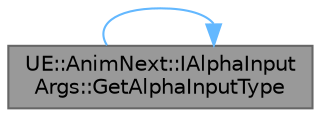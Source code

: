 digraph "UE::AnimNext::IAlphaInputArgs::GetAlphaInputType"
{
 // INTERACTIVE_SVG=YES
 // LATEX_PDF_SIZE
  bgcolor="transparent";
  edge [fontname=Helvetica,fontsize=10,labelfontname=Helvetica,labelfontsize=10];
  node [fontname=Helvetica,fontsize=10,shape=box,height=0.2,width=0.4];
  rankdir="LR";
  Node1 [id="Node000001",label="UE::AnimNext::IAlphaInput\lArgs::GetAlphaInputType",height=0.2,width=0.4,color="gray40", fillcolor="grey60", style="filled", fontcolor="black",tooltip="Returns current alpha input type."];
  Node1 -> Node1 [id="edge1_Node000001_Node000001",color="steelblue1",style="solid",tooltip=" "];
}
